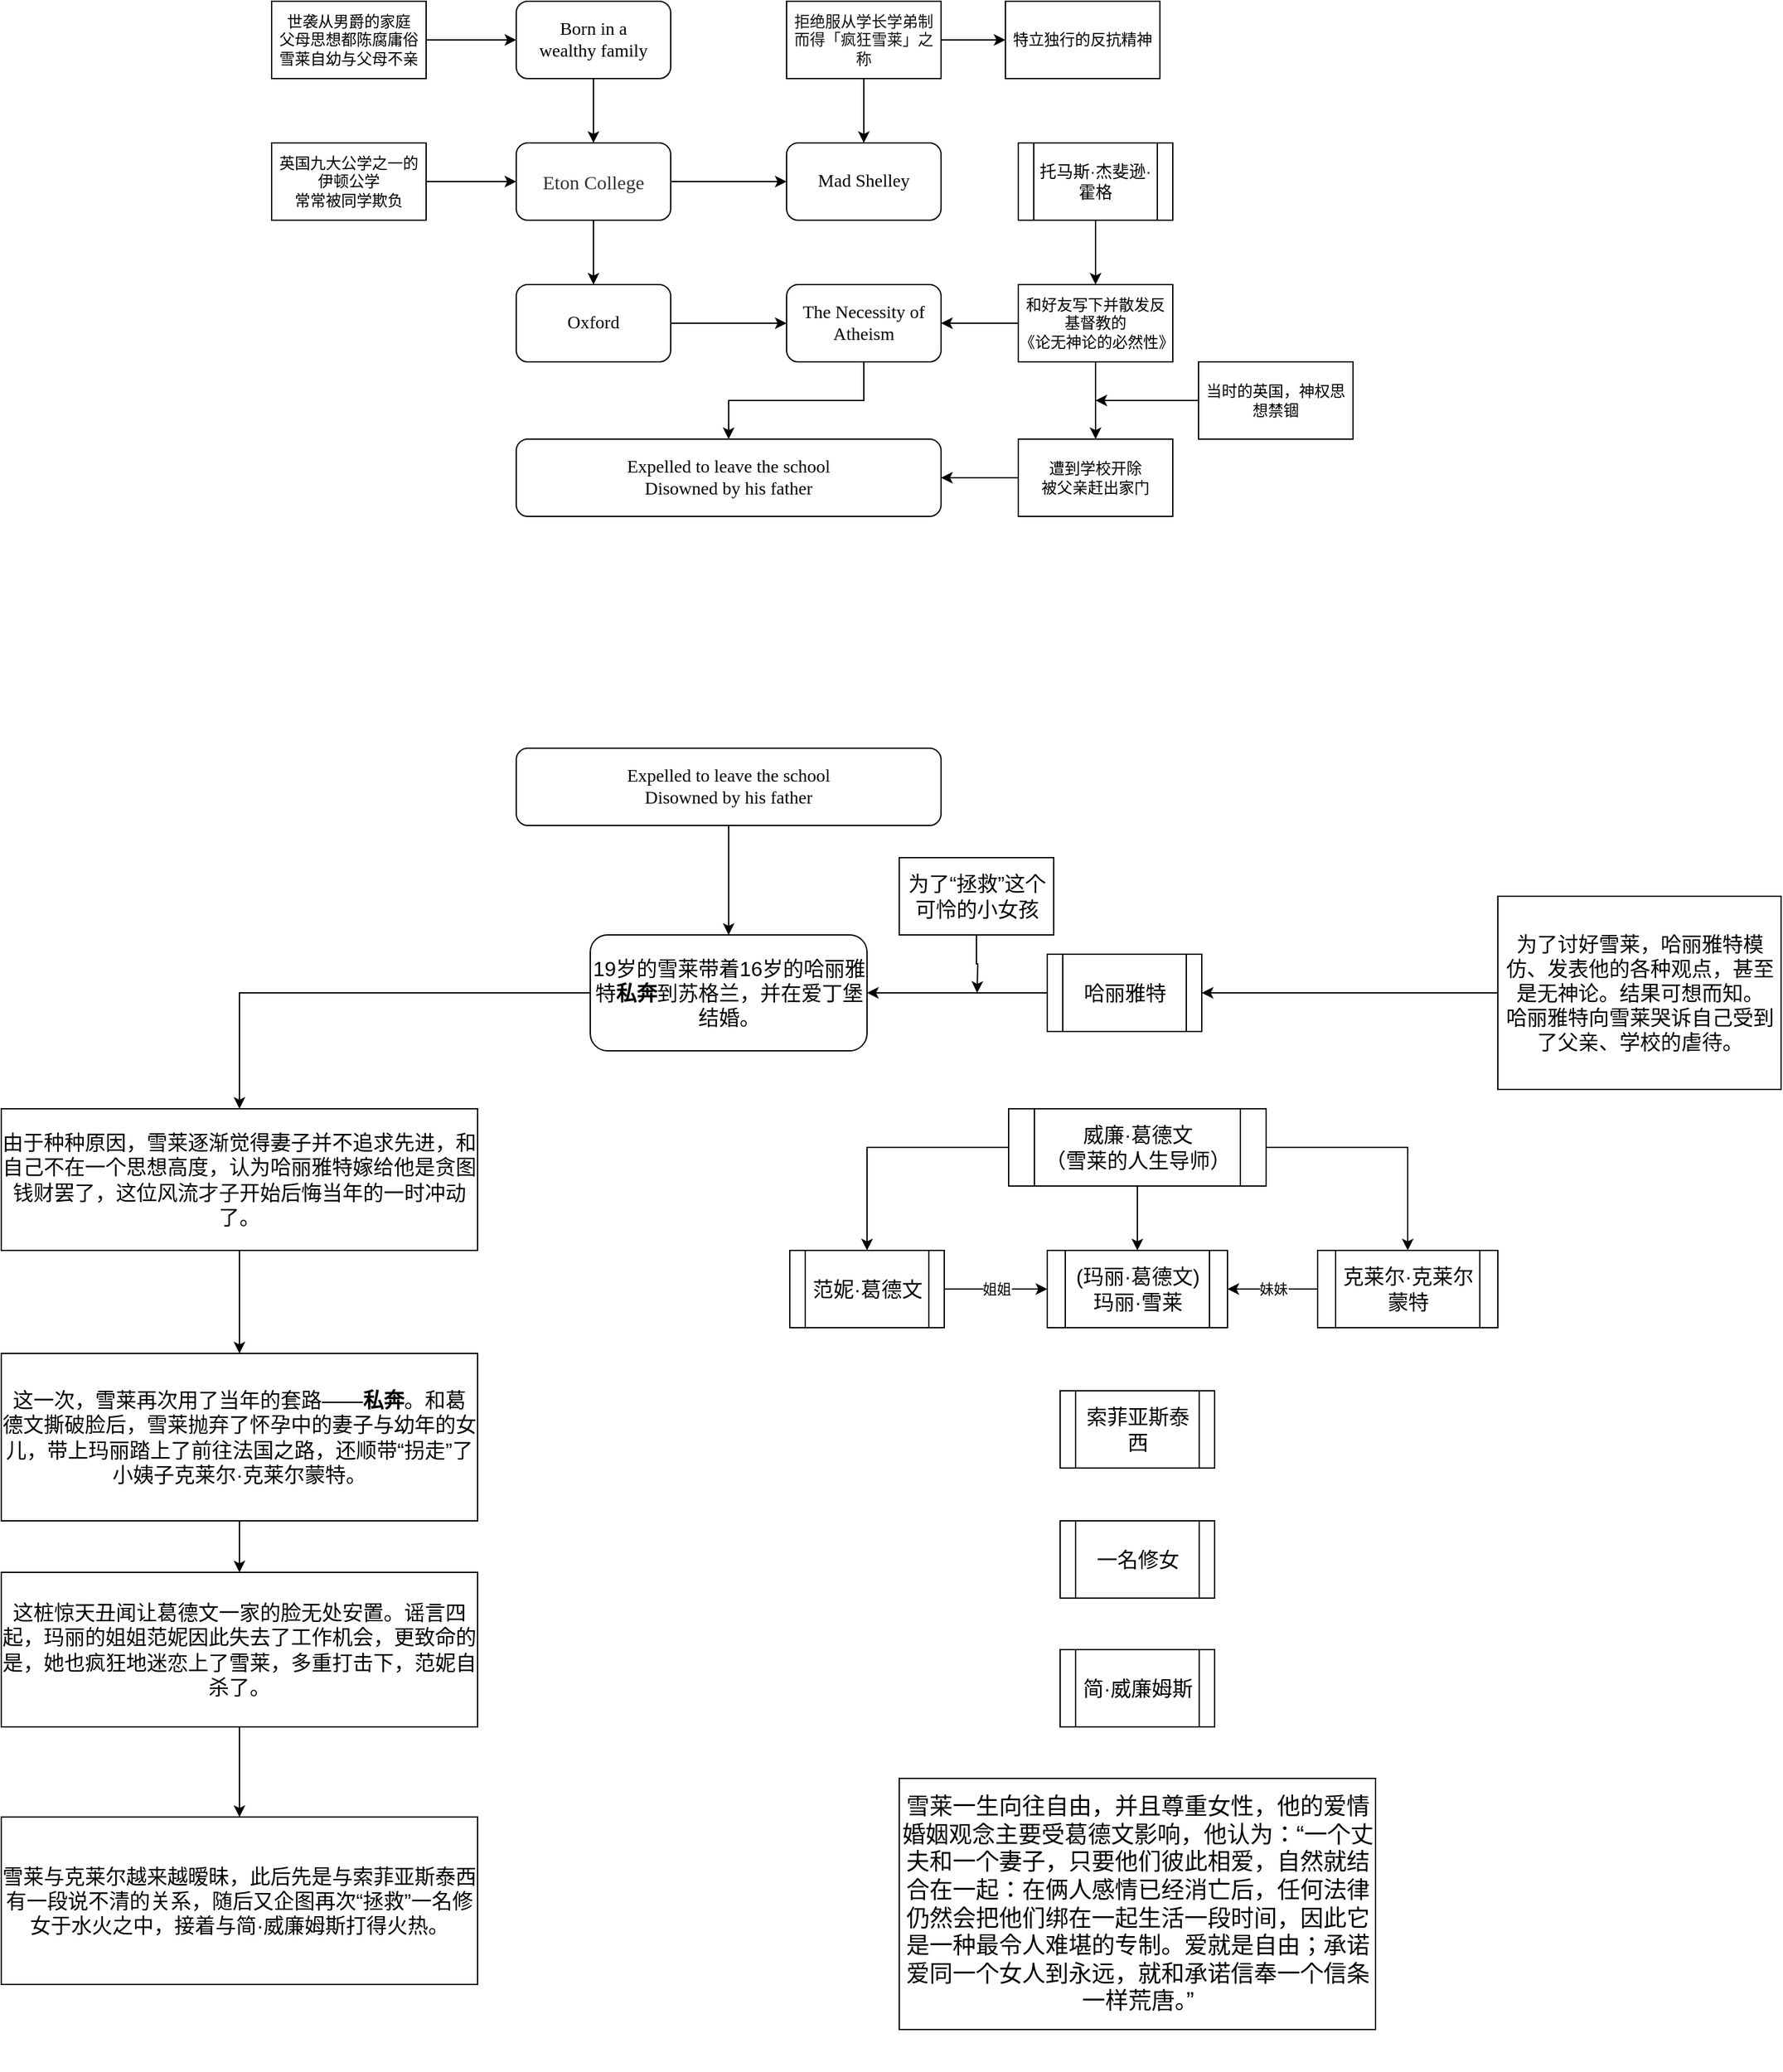 <mxfile version="14.1.2" type="github">
  <diagram id="oBFxLRTFSiwSphZ9xtob" name="Page-1">
    <mxGraphModel dx="3671" dy="1414" grid="1" gridSize="10" guides="1" tooltips="1" connect="1" arrows="1" fold="1" page="1" pageScale="1" pageWidth="827" pageHeight="1169" math="0" shadow="0">
      <root>
        <mxCell id="0" />
        <mxCell id="1" parent="0" />
        <mxCell id="Nt5zldpZcJnzgQMrTcaI-1" value="" style="edgeStyle=orthogonalEdgeStyle;rounded=0;orthogonalLoop=1;jettySize=auto;html=1;" edge="1" parent="1" source="4n1jHQFG5qLO6Pfqfd-5-2" target="4n1jHQFG5qLO6Pfqfd-5-3">
          <mxGeometry relative="1" as="geometry" />
        </mxCell>
        <mxCell id="4n1jHQFG5qLO6Pfqfd-5-2" value="&lt;span style=&quot;font-family: &amp;#34;comic sans ms&amp;#34; ; font-size: 14px&quot;&gt;Born in a&lt;/span&gt;&lt;br style=&quot;font-family: &amp;#34;comic sans ms&amp;#34; ; font-size: 14px&quot;&gt;&lt;span style=&quot;font-family: &amp;#34;comic sans ms&amp;#34; ; font-size: 14px&quot;&gt;wealthy family&lt;/span&gt;" style="rounded=1;whiteSpace=wrap;html=1;" parent="1" vertex="1">
          <mxGeometry x="240" y="130" width="120" height="60" as="geometry" />
        </mxCell>
        <mxCell id="4n1jHQFG5qLO6Pfqfd-5-10" value="" style="edgeStyle=orthogonalEdgeStyle;rounded=0;orthogonalLoop=1;jettySize=auto;html=1;fontFamily=Comic Sans MS;fontSize=14;" parent="1" source="4n1jHQFG5qLO6Pfqfd-5-3" target="4n1jHQFG5qLO6Pfqfd-5-8" edge="1">
          <mxGeometry relative="1" as="geometry" />
        </mxCell>
        <mxCell id="4n1jHQFG5qLO6Pfqfd-5-16" value="" style="edgeStyle=orthogonalEdgeStyle;rounded=0;orthogonalLoop=1;jettySize=auto;html=1;fontFamily=Comic Sans MS;fontSize=14;" parent="1" source="4n1jHQFG5qLO6Pfqfd-5-3" target="4n1jHQFG5qLO6Pfqfd-5-4" edge="1">
          <mxGeometry relative="1" as="geometry" />
        </mxCell>
        <mxCell id="4n1jHQFG5qLO6Pfqfd-5-3" value="&lt;span style=&quot;color: rgb(51 , 51 , 51) ; font-family: &amp;#34;comic sans ms&amp;#34; ; font-size: 15px ; background-color: rgb(255 , 255 , 255)&quot;&gt;Eton College&lt;/span&gt;" style="rounded=1;whiteSpace=wrap;html=1;" parent="1" vertex="1">
          <mxGeometry x="240" y="240" width="120" height="60" as="geometry" />
        </mxCell>
        <mxCell id="4n1jHQFG5qLO6Pfqfd-5-12" value="" style="edgeStyle=orthogonalEdgeStyle;rounded=0;orthogonalLoop=1;jettySize=auto;html=1;fontFamily=Comic Sans MS;fontSize=14;" parent="1" source="4n1jHQFG5qLO6Pfqfd-5-4" target="4n1jHQFG5qLO6Pfqfd-5-11" edge="1">
          <mxGeometry relative="1" as="geometry" />
        </mxCell>
        <mxCell id="4n1jHQFG5qLO6Pfqfd-5-4" value="&lt;span style=&quot;font-family: &amp;#34;comic sans ms&amp;#34; ; font-size: 14px&quot;&gt;Oxford&lt;/span&gt;" style="rounded=1;whiteSpace=wrap;html=1;" parent="1" vertex="1">
          <mxGeometry x="240" y="350" width="120" height="60" as="geometry" />
        </mxCell>
        <mxCell id="4n1jHQFG5qLO6Pfqfd-5-8" value="Mad Shelley" style="rounded=1;whiteSpace=wrap;html=1;fontFamily=Comic Sans MS;fontSize=14;" parent="1" vertex="1">
          <mxGeometry x="450" y="240" width="120" height="60" as="geometry" />
        </mxCell>
        <mxCell id="4n1jHQFG5qLO6Pfqfd-5-19" value="" style="edgeStyle=orthogonalEdgeStyle;rounded=0;orthogonalLoop=1;jettySize=auto;html=1;fontFamily=Comic Sans MS;fontSize=14;" parent="1" source="4n1jHQFG5qLO6Pfqfd-5-11" target="4n1jHQFG5qLO6Pfqfd-5-18" edge="1">
          <mxGeometry relative="1" as="geometry" />
        </mxCell>
        <mxCell id="4n1jHQFG5qLO6Pfqfd-5-11" value="The Necessity of Atheism" style="rounded=1;whiteSpace=wrap;html=1;fontFamily=Comic Sans MS;fontSize=14;" parent="1" vertex="1">
          <mxGeometry x="450" y="350" width="120" height="60" as="geometry" />
        </mxCell>
        <mxCell id="4n1jHQFG5qLO6Pfqfd-5-18" value="Expelled to leave the school&lt;br&gt;Disowned by his father" style="rounded=1;whiteSpace=wrap;html=1;fontFamily=Comic Sans MS;fontSize=14;" parent="1" vertex="1">
          <mxGeometry x="240" y="470" width="330" height="60" as="geometry" />
        </mxCell>
        <mxCell id="Nt5zldpZcJnzgQMrTcaI-4" value="" style="edgeStyle=orthogonalEdgeStyle;rounded=0;orthogonalLoop=1;jettySize=auto;html=1;" edge="1" parent="1" source="Nt5zldpZcJnzgQMrTcaI-2" target="4n1jHQFG5qLO6Pfqfd-5-2">
          <mxGeometry relative="1" as="geometry" />
        </mxCell>
        <mxCell id="Nt5zldpZcJnzgQMrTcaI-2" value="世袭从男爵的家庭&lt;br&gt;父母思想都陈腐庸俗&lt;br&gt;雪莱自幼与父母不亲" style="rounded=0;whiteSpace=wrap;html=1;" vertex="1" parent="1">
          <mxGeometry x="50" y="130" width="120" height="60" as="geometry" />
        </mxCell>
        <mxCell id="Nt5zldpZcJnzgQMrTcaI-7" value="" style="edgeStyle=orthogonalEdgeStyle;rounded=0;orthogonalLoop=1;jettySize=auto;html=1;" edge="1" parent="1" source="Nt5zldpZcJnzgQMrTcaI-6" target="4n1jHQFG5qLO6Pfqfd-5-3">
          <mxGeometry relative="1" as="geometry" />
        </mxCell>
        <mxCell id="Nt5zldpZcJnzgQMrTcaI-6" value="英国九大公学之一的&lt;br&gt;伊顿公学&lt;br&gt;常常被同学欺负" style="rounded=0;whiteSpace=wrap;html=1;" vertex="1" parent="1">
          <mxGeometry x="50" y="240" width="120" height="60" as="geometry" />
        </mxCell>
        <mxCell id="Nt5zldpZcJnzgQMrTcaI-9" value="" style="edgeStyle=orthogonalEdgeStyle;rounded=0;orthogonalLoop=1;jettySize=auto;html=1;" edge="1" parent="1" source="Nt5zldpZcJnzgQMrTcaI-8" target="4n1jHQFG5qLO6Pfqfd-5-8">
          <mxGeometry relative="1" as="geometry" />
        </mxCell>
        <mxCell id="Nt5zldpZcJnzgQMrTcaI-11" value="" style="edgeStyle=orthogonalEdgeStyle;rounded=0;orthogonalLoop=1;jettySize=auto;html=1;" edge="1" parent="1" source="Nt5zldpZcJnzgQMrTcaI-8" target="Nt5zldpZcJnzgQMrTcaI-10">
          <mxGeometry relative="1" as="geometry" />
        </mxCell>
        <mxCell id="Nt5zldpZcJnzgQMrTcaI-8" value="&lt;span style=&quot;color: rgb(18 , 18 , 18) ; font-family: , &amp;#34;blinkmacsystemfont&amp;#34; , &amp;#34;helvetica neue&amp;#34; , &amp;#34;pingfang sc&amp;#34; , &amp;#34;microsoft yahei&amp;#34; , &amp;#34;source han sans sc&amp;#34; , &amp;#34;noto sans cjk sc&amp;#34; , &amp;#34;wenquanyi micro hei&amp;#34; , sans-serif ; background-color: rgb(255 , 255 , 255)&quot;&gt;&lt;font style=&quot;font-size: 12px&quot;&gt;拒绝服从学长学弟制 而得「疯狂雪莱」之称&lt;/font&gt;&lt;/span&gt;" style="rounded=0;whiteSpace=wrap;html=1;" vertex="1" parent="1">
          <mxGeometry x="450" y="130" width="120" height="60" as="geometry" />
        </mxCell>
        <mxCell id="Nt5zldpZcJnzgQMrTcaI-10" value="特立独行的反抗精神" style="rounded=0;whiteSpace=wrap;html=1;" vertex="1" parent="1">
          <mxGeometry x="620" y="130" width="120" height="60" as="geometry" />
        </mxCell>
        <mxCell id="Nt5zldpZcJnzgQMrTcaI-13" value="" style="edgeStyle=orthogonalEdgeStyle;rounded=0;orthogonalLoop=1;jettySize=auto;html=1;" edge="1" parent="1" source="Nt5zldpZcJnzgQMrTcaI-12" target="4n1jHQFG5qLO6Pfqfd-5-11">
          <mxGeometry relative="1" as="geometry" />
        </mxCell>
        <mxCell id="Nt5zldpZcJnzgQMrTcaI-17" value="" style="edgeStyle=orthogonalEdgeStyle;rounded=0;orthogonalLoop=1;jettySize=auto;html=1;" edge="1" parent="1" source="Nt5zldpZcJnzgQMrTcaI-12" target="Nt5zldpZcJnzgQMrTcaI-14">
          <mxGeometry relative="1" as="geometry" />
        </mxCell>
        <mxCell id="Nt5zldpZcJnzgQMrTcaI-12" value="和好友写下并散发反基督教的&lt;br&gt;《论无神论的必然性》" style="rounded=0;whiteSpace=wrap;html=1;" vertex="1" parent="1">
          <mxGeometry x="630" y="350" width="120" height="60" as="geometry" />
        </mxCell>
        <mxCell id="Nt5zldpZcJnzgQMrTcaI-15" value="" style="edgeStyle=orthogonalEdgeStyle;rounded=0;orthogonalLoop=1;jettySize=auto;html=1;" edge="1" parent="1" source="Nt5zldpZcJnzgQMrTcaI-14" target="4n1jHQFG5qLO6Pfqfd-5-18">
          <mxGeometry relative="1" as="geometry" />
        </mxCell>
        <mxCell id="Nt5zldpZcJnzgQMrTcaI-14" value="遭到学校开除&lt;br&gt;被父亲赶出家门" style="rounded=0;whiteSpace=wrap;html=1;" vertex="1" parent="1">
          <mxGeometry x="630" y="470" width="120" height="60" as="geometry" />
        </mxCell>
        <mxCell id="Nt5zldpZcJnzgQMrTcaI-20" style="edgeStyle=orthogonalEdgeStyle;rounded=0;orthogonalLoop=1;jettySize=auto;html=1;exitX=0;exitY=0.5;exitDx=0;exitDy=0;" edge="1" parent="1" source="Nt5zldpZcJnzgQMrTcaI-16">
          <mxGeometry relative="1" as="geometry">
            <mxPoint x="690" y="440" as="targetPoint" />
          </mxGeometry>
        </mxCell>
        <mxCell id="Nt5zldpZcJnzgQMrTcaI-16" value="当时的英国，神权思想禁锢" style="rounded=0;whiteSpace=wrap;html=1;" vertex="1" parent="1">
          <mxGeometry x="770" y="410" width="120" height="60" as="geometry" />
        </mxCell>
        <mxCell id="Nt5zldpZcJnzgQMrTcaI-22" value="" style="edgeStyle=orthogonalEdgeStyle;rounded=0;orthogonalLoop=1;jettySize=auto;html=1;" edge="1" parent="1" source="Nt5zldpZcJnzgQMrTcaI-21" target="Nt5zldpZcJnzgQMrTcaI-12">
          <mxGeometry relative="1" as="geometry" />
        </mxCell>
        <mxCell id="Nt5zldpZcJnzgQMrTcaI-21" value="&lt;font style=&quot;font-size: 13px&quot;&gt;托马斯·杰斐逊·霍格&lt;/font&gt;" style="shape=process;whiteSpace=wrap;html=1;backgroundOutline=1;" vertex="1" parent="1">
          <mxGeometry x="630" y="240" width="120" height="60" as="geometry" />
        </mxCell>
        <mxCell id="Nt5zldpZcJnzgQMrTcaI-52" value="" style="edgeStyle=orthogonalEdgeStyle;rounded=0;orthogonalLoop=1;jettySize=auto;html=1;fontSize=18;" edge="1" parent="1" source="Nt5zldpZcJnzgQMrTcaI-24" target="Nt5zldpZcJnzgQMrTcaI-28">
          <mxGeometry relative="1" as="geometry" />
        </mxCell>
        <mxCell id="Nt5zldpZcJnzgQMrTcaI-24" value="&lt;span style=&quot;font-family: &amp;#34;roboto&amp;#34; , , &amp;#34;helvetica neue&amp;#34; , &amp;#34;helvetica&amp;#34; , &amp;#34;arial&amp;#34; , sans-serif ; font-size: 16px&quot;&gt;哈丽雅特&lt;/span&gt;" style="shape=process;whiteSpace=wrap;html=1;backgroundOutline=1;" vertex="1" parent="1">
          <mxGeometry x="652.5" y="870" width="120" height="60" as="geometry" />
        </mxCell>
        <mxCell id="Nt5zldpZcJnzgQMrTcaI-30" value="" style="edgeStyle=orthogonalEdgeStyle;rounded=0;orthogonalLoop=1;jettySize=auto;html=1;" edge="1" parent="1" source="Nt5zldpZcJnzgQMrTcaI-25" target="Nt5zldpZcJnzgQMrTcaI-28">
          <mxGeometry relative="1" as="geometry" />
        </mxCell>
        <mxCell id="Nt5zldpZcJnzgQMrTcaI-25" value="Expelled to leave the school&lt;br&gt;Disowned by his father" style="rounded=1;whiteSpace=wrap;html=1;fontFamily=Comic Sans MS;fontSize=14;" vertex="1" parent="1">
          <mxGeometry x="240" y="710" width="330" height="60" as="geometry" />
        </mxCell>
        <mxCell id="Nt5zldpZcJnzgQMrTcaI-51" value="" style="edgeStyle=orthogonalEdgeStyle;rounded=0;orthogonalLoop=1;jettySize=auto;html=1;fontSize=18;" edge="1" parent="1" source="Nt5zldpZcJnzgQMrTcaI-26" target="Nt5zldpZcJnzgQMrTcaI-24">
          <mxGeometry relative="1" as="geometry" />
        </mxCell>
        <mxCell id="Nt5zldpZcJnzgQMrTcaI-26" value="&lt;span style=&quot;font-family: &amp;#34;roboto&amp;#34; , , &amp;#34;helvetica neue&amp;#34; , &amp;#34;helvetica&amp;#34; , &amp;#34;arial&amp;#34; , sans-serif ; font-size: 16px&quot;&gt;为了讨好雪莱，哈丽雅特模仿、发表他的各种观点，甚至是无神论。结果可想而知。&lt;br&gt;哈丽雅特向雪莱哭诉自己受到了父亲、学校的虐待。&lt;/span&gt;" style="rounded=0;whiteSpace=wrap;html=1;" vertex="1" parent="1">
          <mxGeometry x="1002.5" y="825" width="220" height="150" as="geometry" />
        </mxCell>
        <mxCell id="Nt5zldpZcJnzgQMrTcaI-54" value="" style="edgeStyle=orthogonalEdgeStyle;rounded=0;orthogonalLoop=1;jettySize=auto;html=1;fontSize=18;" edge="1" parent="1" source="Nt5zldpZcJnzgQMrTcaI-28" target="Nt5zldpZcJnzgQMrTcaI-33">
          <mxGeometry relative="1" as="geometry" />
        </mxCell>
        <mxCell id="Nt5zldpZcJnzgQMrTcaI-28" value="&lt;span style=&quot;font-family: &amp;#34;roboto&amp;#34; , , &amp;#34;helvetica neue&amp;#34; , &amp;#34;helvetica&amp;#34; , &amp;#34;arial&amp;#34; , sans-serif ; font-size: 16px&quot;&gt;19岁的雪莱带着16岁的哈丽雅特&lt;b&gt;私奔&lt;/b&gt;到苏格兰，并在爱丁堡结婚。&lt;/span&gt;" style="rounded=1;whiteSpace=wrap;html=1;" vertex="1" parent="1">
          <mxGeometry x="297.5" y="855" width="215" height="90" as="geometry" />
        </mxCell>
        <mxCell id="Nt5zldpZcJnzgQMrTcaI-53" style="edgeStyle=orthogonalEdgeStyle;rounded=0;orthogonalLoop=1;jettySize=auto;html=1;exitX=0.5;exitY=1;exitDx=0;exitDy=0;fontSize=18;" edge="1" parent="1" source="Nt5zldpZcJnzgQMrTcaI-29">
          <mxGeometry relative="1" as="geometry">
            <mxPoint x="598" y="900" as="targetPoint" />
          </mxGeometry>
        </mxCell>
        <mxCell id="Nt5zldpZcJnzgQMrTcaI-29" value="&lt;span style=&quot;font-family: &amp;#34;roboto&amp;#34; , , &amp;#34;helvetica neue&amp;#34; , &amp;#34;helvetica&amp;#34; , &amp;#34;arial&amp;#34; , sans-serif ; font-size: 16px&quot;&gt;为了“拯救”这个可怜的小女孩&lt;/span&gt;" style="rounded=0;whiteSpace=wrap;html=1;" vertex="1" parent="1">
          <mxGeometry x="537.5" y="795" width="120" height="60" as="geometry" />
        </mxCell>
        <mxCell id="Nt5zldpZcJnzgQMrTcaI-32" value="&lt;font style=&quot;font-size: 16px&quot;&gt;(&lt;span style=&quot;font-family: &amp;#34;roboto&amp;#34; , , &amp;#34;helvetica neue&amp;#34; , &amp;#34;helvetica&amp;#34; , &amp;#34;arial&amp;#34; , sans-serif&quot;&gt;玛丽·葛德文&lt;/span&gt;)&lt;br&gt;玛丽·雪莱&lt;/font&gt;" style="shape=process;whiteSpace=wrap;html=1;backgroundOutline=1;" vertex="1" parent="1">
          <mxGeometry x="652.5" y="1100" width="140" height="60" as="geometry" />
        </mxCell>
        <mxCell id="Nt5zldpZcJnzgQMrTcaI-55" value="" style="edgeStyle=orthogonalEdgeStyle;rounded=0;orthogonalLoop=1;jettySize=auto;html=1;fontSize=18;" edge="1" parent="1" source="Nt5zldpZcJnzgQMrTcaI-33" target="Nt5zldpZcJnzgQMrTcaI-43">
          <mxGeometry relative="1" as="geometry" />
        </mxCell>
        <mxCell id="Nt5zldpZcJnzgQMrTcaI-33" value="&lt;span style=&quot;font-family: &amp;#34;roboto&amp;#34; , , &amp;#34;helvetica neue&amp;#34; , &amp;#34;helvetica&amp;#34; , &amp;#34;arial&amp;#34; , sans-serif ; font-size: 16px&quot;&gt;由于种种原因，雪莱逐渐觉得妻子并不追求先进，和自己不在一个思想高度，认为哈丽雅特嫁给他是贪图钱财罢了，这位风流才子开始后悔当年的一时冲动了。&lt;/span&gt;" style="rounded=0;whiteSpace=wrap;html=1;" vertex="1" parent="1">
          <mxGeometry x="-160" y="990" width="370" height="110" as="geometry" />
        </mxCell>
        <mxCell id="Nt5zldpZcJnzgQMrTcaI-38" value="妹妹" style="edgeStyle=orthogonalEdgeStyle;rounded=0;orthogonalLoop=1;jettySize=auto;html=1;" edge="1" parent="1" source="Nt5zldpZcJnzgQMrTcaI-34" target="Nt5zldpZcJnzgQMrTcaI-32">
          <mxGeometry relative="1" as="geometry" />
        </mxCell>
        <mxCell id="Nt5zldpZcJnzgQMrTcaI-34" value="&lt;span style=&quot;font-family: &amp;#34;roboto&amp;#34; , , &amp;#34;helvetica neue&amp;#34; , &amp;#34;helvetica&amp;#34; , &amp;#34;arial&amp;#34; , sans-serif ; font-size: 16px&quot;&gt;克莱尔·克莱尔蒙特&lt;/span&gt;" style="shape=process;whiteSpace=wrap;html=1;backgroundOutline=1;" vertex="1" parent="1">
          <mxGeometry x="862.5" y="1100" width="140" height="60" as="geometry" />
        </mxCell>
        <mxCell id="Nt5zldpZcJnzgQMrTcaI-36" value="" style="edgeStyle=orthogonalEdgeStyle;rounded=0;orthogonalLoop=1;jettySize=auto;html=1;" edge="1" parent="1" source="Nt5zldpZcJnzgQMrTcaI-35" target="Nt5zldpZcJnzgQMrTcaI-34">
          <mxGeometry relative="1" as="geometry" />
        </mxCell>
        <mxCell id="Nt5zldpZcJnzgQMrTcaI-37" value="" style="edgeStyle=orthogonalEdgeStyle;rounded=0;orthogonalLoop=1;jettySize=auto;html=1;" edge="1" parent="1" source="Nt5zldpZcJnzgQMrTcaI-35" target="Nt5zldpZcJnzgQMrTcaI-32">
          <mxGeometry relative="1" as="geometry" />
        </mxCell>
        <mxCell id="Nt5zldpZcJnzgQMrTcaI-42" value="" style="edgeStyle=orthogonalEdgeStyle;rounded=0;orthogonalLoop=1;jettySize=auto;html=1;" edge="1" parent="1" source="Nt5zldpZcJnzgQMrTcaI-35" target="Nt5zldpZcJnzgQMrTcaI-39">
          <mxGeometry relative="1" as="geometry" />
        </mxCell>
        <mxCell id="Nt5zldpZcJnzgQMrTcaI-35" value="&lt;span style=&quot;font-family: &amp;#34;roboto&amp;#34; , , &amp;#34;helvetica neue&amp;#34; , &amp;#34;helvetica&amp;#34; , &amp;#34;arial&amp;#34; , sans-serif ; font-size: 16px&quot;&gt;威廉·葛德文&lt;br&gt;（雪莱的人生导师）&lt;br&gt;&lt;/span&gt;" style="shape=process;whiteSpace=wrap;html=1;backgroundOutline=1;" vertex="1" parent="1">
          <mxGeometry x="622.5" y="990" width="200" height="60" as="geometry" />
        </mxCell>
        <mxCell id="Nt5zldpZcJnzgQMrTcaI-40" value="姐姐" style="edgeStyle=orthogonalEdgeStyle;rounded=0;orthogonalLoop=1;jettySize=auto;html=1;" edge="1" parent="1" source="Nt5zldpZcJnzgQMrTcaI-39" target="Nt5zldpZcJnzgQMrTcaI-32">
          <mxGeometry relative="1" as="geometry" />
        </mxCell>
        <mxCell id="Nt5zldpZcJnzgQMrTcaI-39" value="&lt;font style=&quot;font-size: 16px&quot;&gt;范妮·葛德文&lt;/font&gt;" style="shape=process;whiteSpace=wrap;html=1;backgroundOutline=1;" vertex="1" parent="1">
          <mxGeometry x="452.5" y="1100" width="120" height="60" as="geometry" />
        </mxCell>
        <mxCell id="Nt5zldpZcJnzgQMrTcaI-45" value="" style="edgeStyle=orthogonalEdgeStyle;rounded=0;orthogonalLoop=1;jettySize=auto;html=1;" edge="1" parent="1" source="Nt5zldpZcJnzgQMrTcaI-43" target="Nt5zldpZcJnzgQMrTcaI-44">
          <mxGeometry relative="1" as="geometry" />
        </mxCell>
        <mxCell id="Nt5zldpZcJnzgQMrTcaI-43" value="&lt;span style=&quot;font-family: &amp;#34;roboto&amp;#34; , , &amp;#34;helvetica neue&amp;#34; , &amp;#34;helvetica&amp;#34; , &amp;#34;arial&amp;#34; , sans-serif ; font-size: 16px&quot;&gt;这一次，雪莱再次用了当年的套路——&lt;b&gt;私奔&lt;/b&gt;。和葛德文撕破脸后，雪莱抛弃了怀孕中的妻子与幼年的女儿，带上玛丽踏上了前往法国之路，还顺带“拐走”了小姨子克莱尔·克莱尔蒙特。&lt;/span&gt;" style="rounded=0;whiteSpace=wrap;html=1;" vertex="1" parent="1">
          <mxGeometry x="-160" y="1180" width="370" height="130" as="geometry" />
        </mxCell>
        <mxCell id="Nt5zldpZcJnzgQMrTcaI-56" value="" style="edgeStyle=orthogonalEdgeStyle;rounded=0;orthogonalLoop=1;jettySize=auto;html=1;fontSize=18;" edge="1" parent="1" source="Nt5zldpZcJnzgQMrTcaI-44" target="Nt5zldpZcJnzgQMrTcaI-49">
          <mxGeometry relative="1" as="geometry" />
        </mxCell>
        <mxCell id="Nt5zldpZcJnzgQMrTcaI-44" value="&lt;span style=&quot;font-family: &amp;#34;roboto&amp;#34; , , &amp;#34;helvetica neue&amp;#34; , &amp;#34;helvetica&amp;#34; , &amp;#34;arial&amp;#34; , sans-serif ; font-size: 16px&quot;&gt;这桩惊天丑闻让葛德文一家的脸无处安置。谣言四起，玛丽的姐姐范妮因此失去了工作机会，更致命的是，她也疯狂地迷恋上了雪莱，多重打击下，范妮自杀了。&lt;/span&gt;" style="rounded=0;whiteSpace=wrap;html=1;" vertex="1" parent="1">
          <mxGeometry x="-160" y="1350" width="370" height="120" as="geometry" />
        </mxCell>
        <mxCell id="Nt5zldpZcJnzgQMrTcaI-46" value="&lt;span style=&quot;font-family: &amp;#34;roboto&amp;#34; , , &amp;#34;helvetica neue&amp;#34; , &amp;#34;helvetica&amp;#34; , &amp;#34;arial&amp;#34; , sans-serif ; font-size: 16px&quot;&gt;索菲亚斯泰西&lt;/span&gt;" style="shape=process;whiteSpace=wrap;html=1;backgroundOutline=1;" vertex="1" parent="1">
          <mxGeometry x="662.5" y="1209" width="120" height="60" as="geometry" />
        </mxCell>
        <mxCell id="Nt5zldpZcJnzgQMrTcaI-47" value="&lt;span style=&quot;font-family: &amp;#34;roboto&amp;#34; , , &amp;#34;helvetica neue&amp;#34; , &amp;#34;helvetica&amp;#34; , &amp;#34;arial&amp;#34; , sans-serif ; font-size: 16px&quot;&gt;一名修女&lt;/span&gt;" style="shape=process;whiteSpace=wrap;html=1;backgroundOutline=1;" vertex="1" parent="1">
          <mxGeometry x="662.5" y="1310" width="120" height="60" as="geometry" />
        </mxCell>
        <mxCell id="Nt5zldpZcJnzgQMrTcaI-48" value="&lt;span style=&quot;font-family: &amp;#34;roboto&amp;#34; , , &amp;#34;helvetica neue&amp;#34; , &amp;#34;helvetica&amp;#34; , &amp;#34;arial&amp;#34; , sans-serif ; font-size: 16px&quot;&gt;简·威廉姆斯&lt;/span&gt;" style="shape=process;whiteSpace=wrap;html=1;backgroundOutline=1;" vertex="1" parent="1">
          <mxGeometry x="662.5" y="1410" width="120" height="60" as="geometry" />
        </mxCell>
        <mxCell id="Nt5zldpZcJnzgQMrTcaI-49" value="&lt;span style=&quot;font-family: &amp;#34;roboto&amp;#34; , , &amp;#34;helvetica neue&amp;#34; , &amp;#34;helvetica&amp;#34; , &amp;#34;arial&amp;#34; , sans-serif ; font-size: 16px&quot;&gt;雪莱与克莱尔越来越暧昧，此后先是与索菲亚斯泰西有一段说不清的关系，随后又企图再次“拯救”一名修女于水火之中，接着与简·威廉姆斯打得火热。&lt;/span&gt;" style="rounded=0;whiteSpace=wrap;html=1;" vertex="1" parent="1">
          <mxGeometry x="-160" y="1540" width="370" height="130" as="geometry" />
        </mxCell>
        <mxCell id="Nt5zldpZcJnzgQMrTcaI-50" value="&#xa;&#xa;&lt;span style=&quot;color: rgb(0, 0, 0); font-size: 18px; font-style: normal; font-weight: 400; letter-spacing: normal; text-indent: 0px; text-transform: none; word-spacing: 0px; display: inline; float: none;&quot;&gt;雪莱一生向往自由，并且尊重女性，他的爱情婚姻观念主要受葛德文影响，他认为：“一个丈夫和一个妻子，只要他们彼此相爱，自然就结合在一起：在俩人感情已经消亡后，任何法律仍然会把他们绑在一起生活一段时间，因此它是一种最令人难堪的专制。爱就是自由；承诺爱同一个女人到永远，就和承诺信奉一个信条一样荒唐。”&lt;/span&gt;&#xa;&#xa;" style="rounded=0;whiteSpace=wrap;html=1;fontSize=18;" vertex="1" parent="1">
          <mxGeometry x="537.5" y="1510" width="370" height="195" as="geometry" />
        </mxCell>
      </root>
    </mxGraphModel>
  </diagram>
</mxfile>
